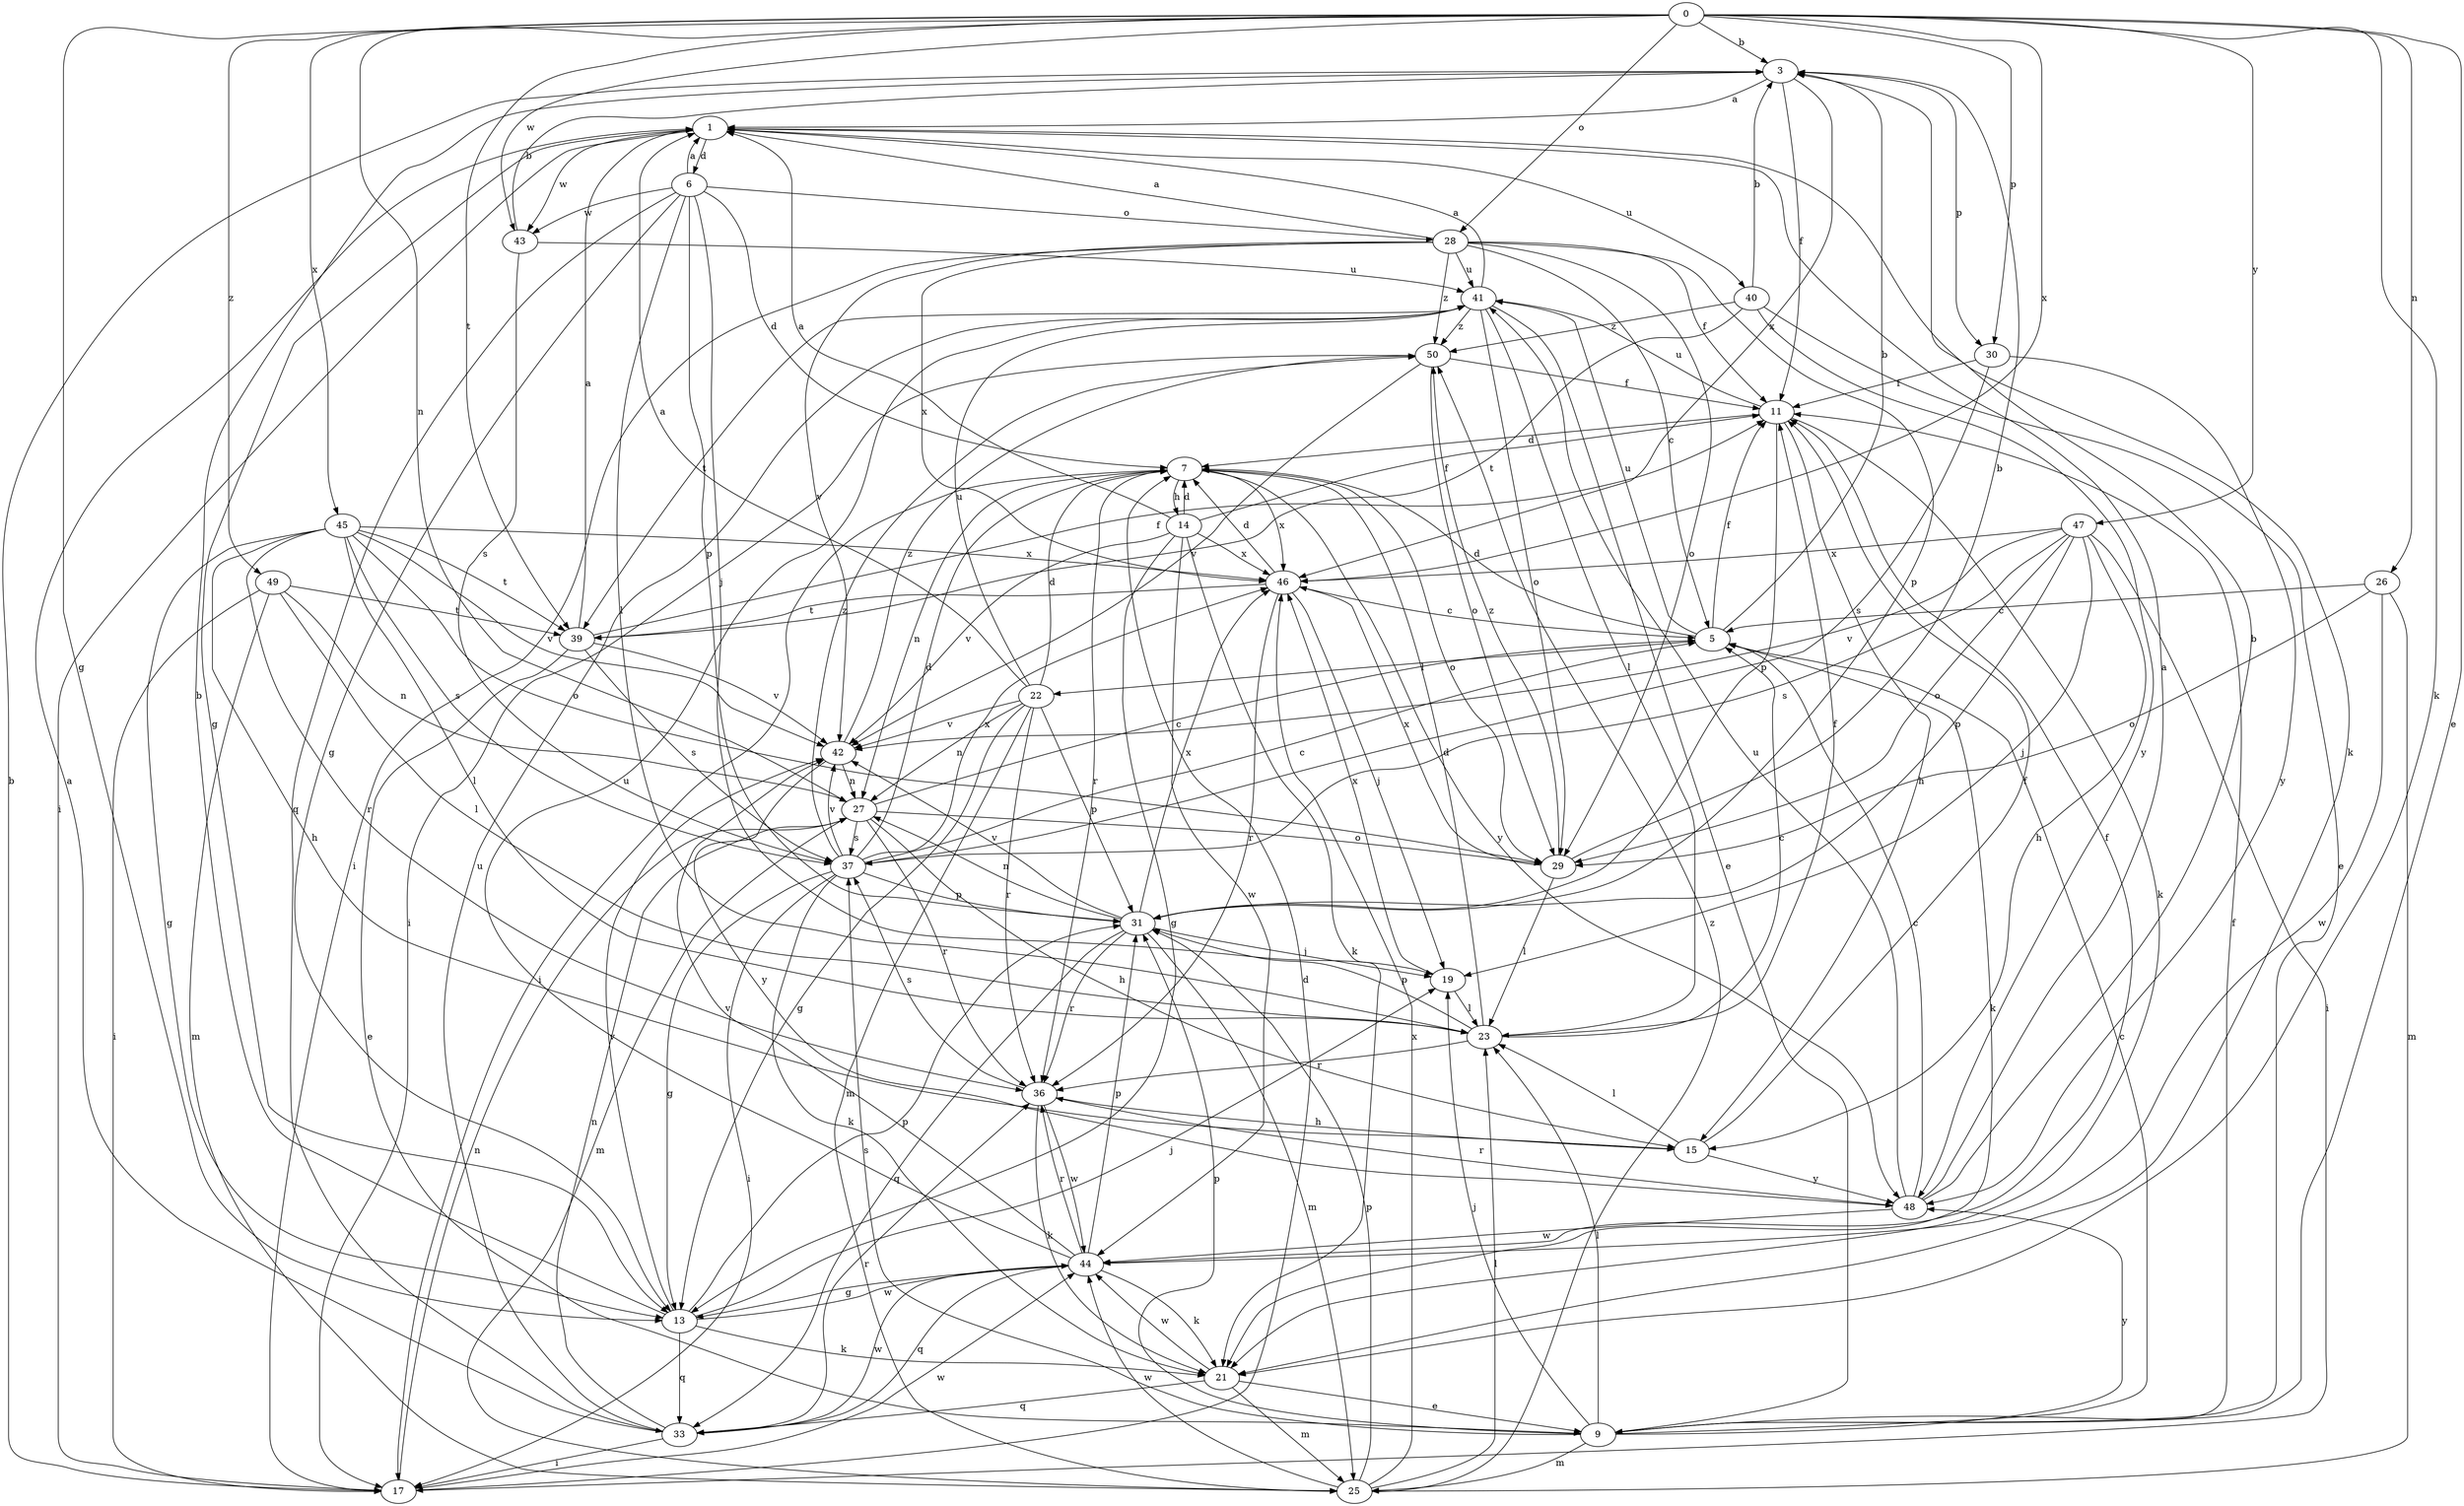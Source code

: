 strict digraph  {
0;
1;
3;
5;
6;
7;
9;
11;
13;
14;
15;
17;
19;
21;
22;
23;
25;
26;
27;
28;
29;
30;
31;
33;
36;
37;
39;
40;
41;
42;
43;
44;
45;
46;
47;
48;
49;
50;
0 -> 3  [label=b];
0 -> 9  [label=e];
0 -> 13  [label=g];
0 -> 21  [label=k];
0 -> 26  [label=n];
0 -> 27  [label=n];
0 -> 28  [label=o];
0 -> 30  [label=p];
0 -> 39  [label=t];
0 -> 43  [label=w];
0 -> 45  [label=x];
0 -> 46  [label=x];
0 -> 47  [label=y];
0 -> 49  [label=z];
1 -> 6  [label=d];
1 -> 13  [label=g];
1 -> 17  [label=i];
1 -> 21  [label=k];
1 -> 40  [label=u];
1 -> 43  [label=w];
3 -> 1  [label=a];
3 -> 11  [label=f];
3 -> 30  [label=p];
3 -> 46  [label=x];
5 -> 3  [label=b];
5 -> 7  [label=d];
5 -> 11  [label=f];
5 -> 21  [label=k];
5 -> 22  [label=l];
5 -> 41  [label=u];
6 -> 1  [label=a];
6 -> 7  [label=d];
6 -> 13  [label=g];
6 -> 19  [label=j];
6 -> 23  [label=l];
6 -> 28  [label=o];
6 -> 31  [label=p];
6 -> 33  [label=q];
6 -> 43  [label=w];
7 -> 14  [label=h];
7 -> 17  [label=i];
7 -> 27  [label=n];
7 -> 29  [label=o];
7 -> 36  [label=r];
7 -> 46  [label=x];
7 -> 48  [label=y];
9 -> 5  [label=c];
9 -> 11  [label=f];
9 -> 19  [label=j];
9 -> 23  [label=l];
9 -> 25  [label=m];
9 -> 31  [label=p];
9 -> 37  [label=s];
9 -> 48  [label=y];
11 -> 7  [label=d];
11 -> 15  [label=h];
11 -> 21  [label=k];
11 -> 31  [label=p];
11 -> 41  [label=u];
13 -> 3  [label=b];
13 -> 19  [label=j];
13 -> 21  [label=k];
13 -> 31  [label=p];
13 -> 33  [label=q];
13 -> 42  [label=v];
13 -> 44  [label=w];
14 -> 1  [label=a];
14 -> 7  [label=d];
14 -> 11  [label=f];
14 -> 13  [label=g];
14 -> 21  [label=k];
14 -> 42  [label=v];
14 -> 44  [label=w];
14 -> 46  [label=x];
15 -> 11  [label=f];
15 -> 23  [label=l];
15 -> 48  [label=y];
17 -> 3  [label=b];
17 -> 7  [label=d];
17 -> 27  [label=n];
17 -> 44  [label=w];
19 -> 23  [label=l];
19 -> 46  [label=x];
21 -> 9  [label=e];
21 -> 25  [label=m];
21 -> 33  [label=q];
21 -> 44  [label=w];
22 -> 1  [label=a];
22 -> 7  [label=d];
22 -> 13  [label=g];
22 -> 25  [label=m];
22 -> 27  [label=n];
22 -> 31  [label=p];
22 -> 36  [label=r];
22 -> 41  [label=u];
22 -> 42  [label=v];
23 -> 5  [label=c];
23 -> 7  [label=d];
23 -> 11  [label=f];
23 -> 31  [label=p];
23 -> 36  [label=r];
25 -> 23  [label=l];
25 -> 31  [label=p];
25 -> 44  [label=w];
25 -> 46  [label=x];
25 -> 50  [label=z];
26 -> 5  [label=c];
26 -> 25  [label=m];
26 -> 29  [label=o];
26 -> 44  [label=w];
27 -> 5  [label=c];
27 -> 15  [label=h];
27 -> 25  [label=m];
27 -> 29  [label=o];
27 -> 36  [label=r];
27 -> 37  [label=s];
28 -> 1  [label=a];
28 -> 5  [label=c];
28 -> 11  [label=f];
28 -> 17  [label=i];
28 -> 29  [label=o];
28 -> 31  [label=p];
28 -> 41  [label=u];
28 -> 42  [label=v];
28 -> 46  [label=x];
28 -> 50  [label=z];
29 -> 3  [label=b];
29 -> 23  [label=l];
29 -> 46  [label=x];
29 -> 50  [label=z];
30 -> 11  [label=f];
30 -> 37  [label=s];
30 -> 48  [label=y];
31 -> 19  [label=j];
31 -> 25  [label=m];
31 -> 27  [label=n];
31 -> 33  [label=q];
31 -> 36  [label=r];
31 -> 42  [label=v];
31 -> 46  [label=x];
33 -> 1  [label=a];
33 -> 17  [label=i];
33 -> 27  [label=n];
33 -> 36  [label=r];
33 -> 41  [label=u];
33 -> 44  [label=w];
36 -> 15  [label=h];
36 -> 21  [label=k];
36 -> 37  [label=s];
36 -> 44  [label=w];
37 -> 5  [label=c];
37 -> 7  [label=d];
37 -> 13  [label=g];
37 -> 17  [label=i];
37 -> 21  [label=k];
37 -> 31  [label=p];
37 -> 42  [label=v];
37 -> 46  [label=x];
37 -> 50  [label=z];
39 -> 1  [label=a];
39 -> 9  [label=e];
39 -> 11  [label=f];
39 -> 37  [label=s];
39 -> 42  [label=v];
40 -> 3  [label=b];
40 -> 9  [label=e];
40 -> 39  [label=t];
40 -> 48  [label=y];
40 -> 50  [label=z];
41 -> 1  [label=a];
41 -> 9  [label=e];
41 -> 23  [label=l];
41 -> 29  [label=o];
41 -> 39  [label=t];
41 -> 50  [label=z];
42 -> 27  [label=n];
42 -> 48  [label=y];
42 -> 50  [label=z];
43 -> 3  [label=b];
43 -> 37  [label=s];
43 -> 41  [label=u];
44 -> 11  [label=f];
44 -> 13  [label=g];
44 -> 21  [label=k];
44 -> 31  [label=p];
44 -> 33  [label=q];
44 -> 36  [label=r];
44 -> 41  [label=u];
44 -> 42  [label=v];
45 -> 13  [label=g];
45 -> 15  [label=h];
45 -> 23  [label=l];
45 -> 29  [label=o];
45 -> 36  [label=r];
45 -> 37  [label=s];
45 -> 39  [label=t];
45 -> 42  [label=v];
45 -> 46  [label=x];
46 -> 5  [label=c];
46 -> 7  [label=d];
46 -> 19  [label=j];
46 -> 36  [label=r];
46 -> 39  [label=t];
47 -> 15  [label=h];
47 -> 17  [label=i];
47 -> 19  [label=j];
47 -> 29  [label=o];
47 -> 31  [label=p];
47 -> 37  [label=s];
47 -> 42  [label=v];
47 -> 46  [label=x];
48 -> 1  [label=a];
48 -> 3  [label=b];
48 -> 5  [label=c];
48 -> 36  [label=r];
48 -> 41  [label=u];
48 -> 44  [label=w];
49 -> 17  [label=i];
49 -> 23  [label=l];
49 -> 25  [label=m];
49 -> 27  [label=n];
49 -> 39  [label=t];
50 -> 11  [label=f];
50 -> 17  [label=i];
50 -> 29  [label=o];
50 -> 42  [label=v];
}
